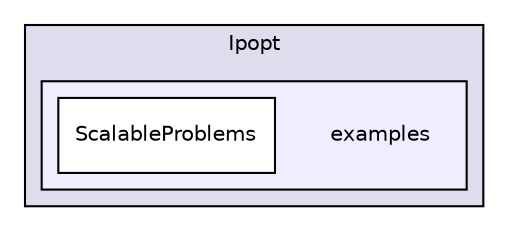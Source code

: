 digraph "data/Ipopt-3.12.8/Ipopt/examples" {
  compound=true
  node [ fontsize="10", fontname="Helvetica"];
  edge [ labelfontsize="10", labelfontname="Helvetica"];
  subgraph clusterdir_709bf73fcf4c73568ec21f4e0f8d0f05 {
    graph [ bgcolor="#ddddee", pencolor="black", label="Ipopt" fontname="Helvetica", fontsize="10", URL="dir_709bf73fcf4c73568ec21f4e0f8d0f05.html"]
  subgraph clusterdir_6bb621bfa1d4e1a6e21b60612cb28b29 {
    graph [ bgcolor="#eeeeff", pencolor="black", label="" URL="dir_6bb621bfa1d4e1a6e21b60612cb28b29.html"];
    dir_6bb621bfa1d4e1a6e21b60612cb28b29 [shape=plaintext label="examples"];
    dir_7db7efc9249cc34efa28132d0e7aa7c8 [shape=box label="ScalableProblems" color="black" fillcolor="white" style="filled" URL="dir_7db7efc9249cc34efa28132d0e7aa7c8.html"];
  }
  }
}
